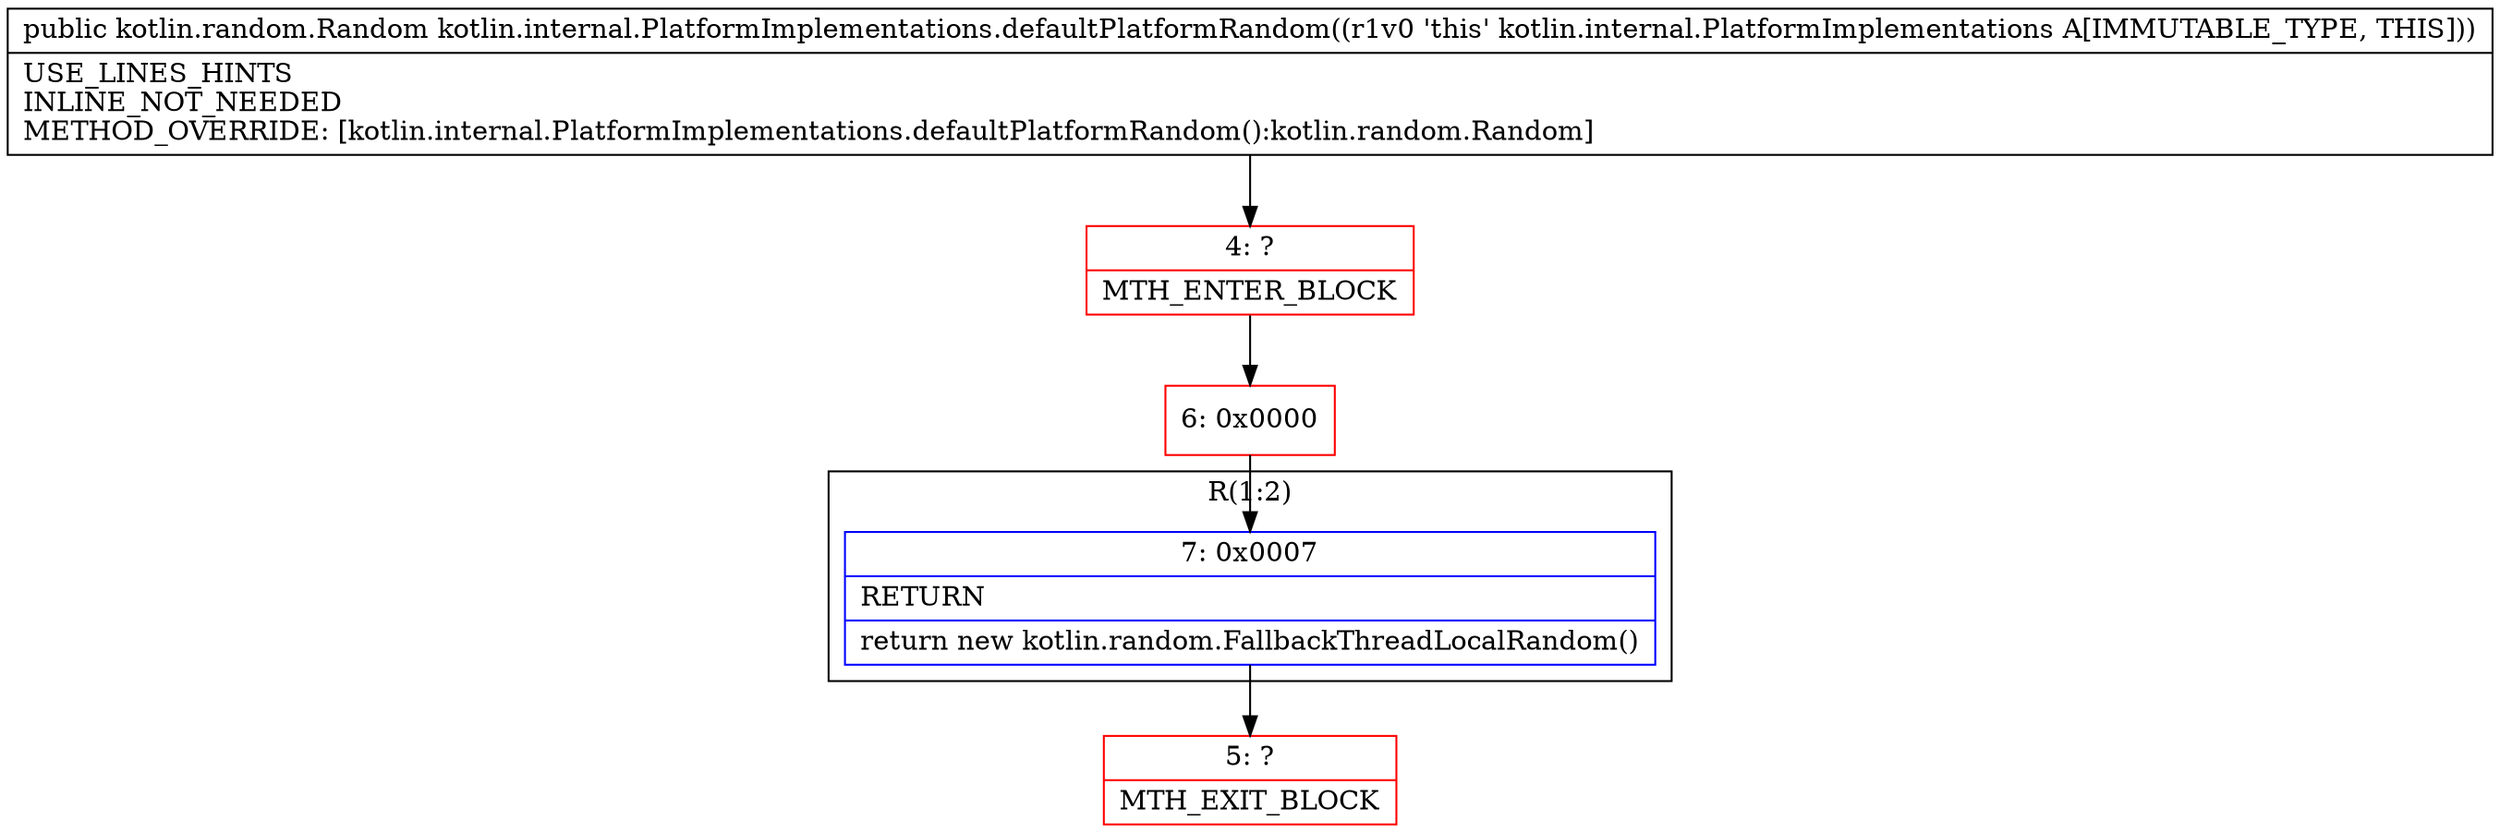 digraph "CFG forkotlin.internal.PlatformImplementations.defaultPlatformRandom()Lkotlin\/random\/Random;" {
subgraph cluster_Region_1364418906 {
label = "R(1:2)";
node [shape=record,color=blue];
Node_7 [shape=record,label="{7\:\ 0x0007|RETURN\l|return new kotlin.random.FallbackThreadLocalRandom()\l}"];
}
Node_4 [shape=record,color=red,label="{4\:\ ?|MTH_ENTER_BLOCK\l}"];
Node_6 [shape=record,color=red,label="{6\:\ 0x0000}"];
Node_5 [shape=record,color=red,label="{5\:\ ?|MTH_EXIT_BLOCK\l}"];
MethodNode[shape=record,label="{public kotlin.random.Random kotlin.internal.PlatformImplementations.defaultPlatformRandom((r1v0 'this' kotlin.internal.PlatformImplementations A[IMMUTABLE_TYPE, THIS]))  | USE_LINES_HINTS\lINLINE_NOT_NEEDED\lMETHOD_OVERRIDE: [kotlin.internal.PlatformImplementations.defaultPlatformRandom():kotlin.random.Random]\l}"];
MethodNode -> Node_4;Node_7 -> Node_5;
Node_4 -> Node_6;
Node_6 -> Node_7;
}


